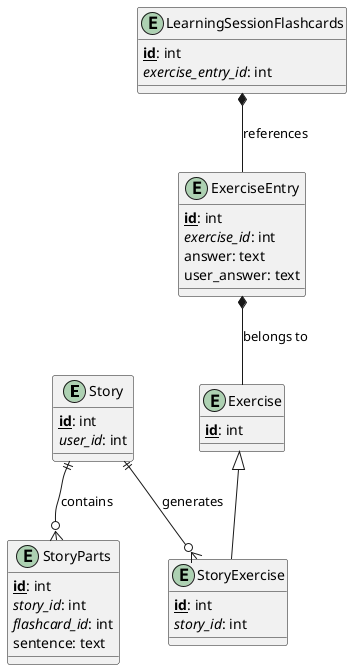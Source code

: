 @startuml
!define Table(name,desc) class name as "name\n<desc>" << (T,#FFAAAA) >>
!define PK(x) <u><b>x</b></u>
!define FK(x) <i>x</i>

' Tabela Story
entity Story {
  PK(id): int
  FK(user_id): int
}

' Tabela StoryParts
entity StoryParts {
  PK(id): int
  FK(story_id): int
  FK(flashcard_id): int
  sentence: text
}

' Tabela Exercise (klasa bazowa)
entity Exercise {
  PK(id): int
}

' Tabela StoryExercise (dziedziczy z Exercise)
entity StoryExercise {
  PK(id): int
  FK(story_id): int
}

' Tabela ExerciseEntry
entity ExerciseEntry {
  PK(id): int
  FK(exercise_id): int
  answer: text
  user_answer: text
}

' Nowa tabela LearningSessionFlashcards
entity LearningSessionFlashcards {
  PK(id): int
  FK(exercise_entry_id): int
}

' Relacje
Story ||--o{ StoryParts : contains
Story ||--o{ StoryExercise : generates
Exercise <|-- StoryExercise
ExerciseEntry *-- Exercise : belongs to
LearningSessionFlashcards *-- ExerciseEntry : references
@enduml
